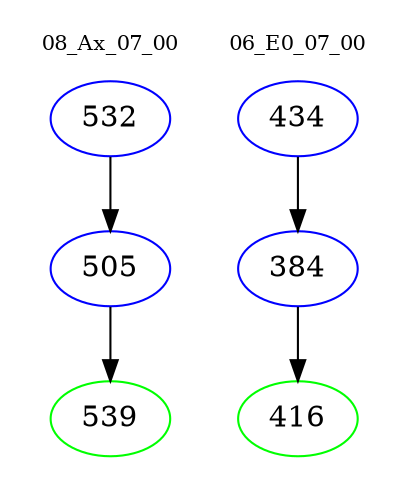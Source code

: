 digraph{
subgraph cluster_0 {
color = white
label = "08_Ax_07_00";
fontsize=10;
T0_532 [label="532", color="blue"]
T0_532 -> T0_505 [color="black"]
T0_505 [label="505", color="blue"]
T0_505 -> T0_539 [color="black"]
T0_539 [label="539", color="green"]
}
subgraph cluster_1 {
color = white
label = "06_E0_07_00";
fontsize=10;
T1_434 [label="434", color="blue"]
T1_434 -> T1_384 [color="black"]
T1_384 [label="384", color="blue"]
T1_384 -> T1_416 [color="black"]
T1_416 [label="416", color="green"]
}
}
